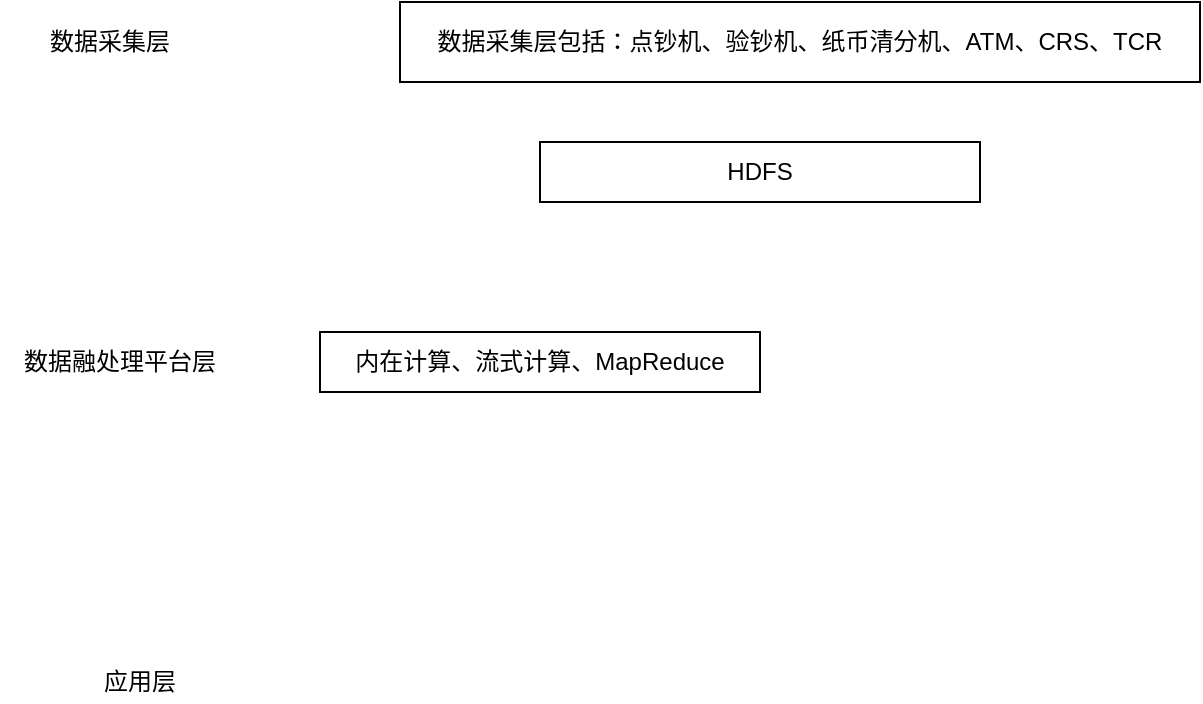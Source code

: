 <mxfile version="14.8.0" type="github">
  <diagram id="ppoAcKlxX3kwHhm_-xjA" name="Page-1">
    <mxGraphModel dx="700" dy="692" grid="1" gridSize="10" guides="1" tooltips="1" connect="1" arrows="1" fold="1" page="1" pageScale="1" pageWidth="827" pageHeight="1169" math="0" shadow="0">
      <root>
        <mxCell id="0" />
        <mxCell id="1" parent="0" />
        <mxCell id="0FjQryOPYZsFRXdAAh8D-1" value="数据采集层" style="text;html=1;strokeColor=none;fillColor=none;align=center;verticalAlign=middle;whiteSpace=wrap;rounded=0;" vertex="1" parent="1">
          <mxGeometry x="20" y="130" width="70" height="20" as="geometry" />
        </mxCell>
        <mxCell id="0FjQryOPYZsFRXdAAh8D-2" value="数据融处理平台层" style="text;html=1;strokeColor=none;fillColor=none;align=center;verticalAlign=middle;whiteSpace=wrap;rounded=0;" vertex="1" parent="1">
          <mxGeometry y="290" width="120" height="20" as="geometry" />
        </mxCell>
        <mxCell id="0FjQryOPYZsFRXdAAh8D-3" value="应用层" style="text;html=1;strokeColor=none;fillColor=none;align=center;verticalAlign=middle;whiteSpace=wrap;rounded=0;" vertex="1" parent="1">
          <mxGeometry x="10" y="450" width="120" height="20" as="geometry" />
        </mxCell>
        <mxCell id="0FjQryOPYZsFRXdAAh8D-4" value="数据采集层包括：点钞机、验钞机、纸币清分机、ATM、CRS、TCR" style="rounded=0;whiteSpace=wrap;html=1;" vertex="1" parent="1">
          <mxGeometry x="200" y="120" width="400" height="40" as="geometry" />
        </mxCell>
        <mxCell id="0FjQryOPYZsFRXdAAh8D-5" value="HDFS" style="rounded=0;whiteSpace=wrap;html=1;" vertex="1" parent="1">
          <mxGeometry x="270" y="190" width="220" height="30" as="geometry" />
        </mxCell>
        <mxCell id="0FjQryOPYZsFRXdAAh8D-6" value="内在计算、流式计算、MapReduce" style="rounded=0;whiteSpace=wrap;html=1;" vertex="1" parent="1">
          <mxGeometry x="160" y="285" width="220" height="30" as="geometry" />
        </mxCell>
      </root>
    </mxGraphModel>
  </diagram>
</mxfile>
